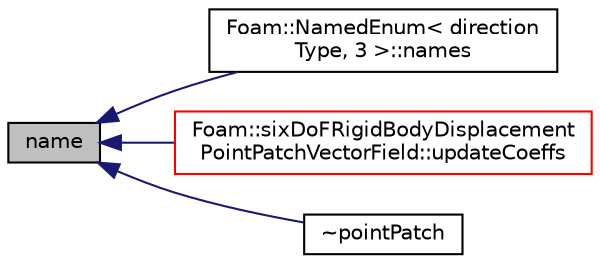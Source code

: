digraph "name"
{
  bgcolor="transparent";
  edge [fontname="Helvetica",fontsize="10",labelfontname="Helvetica",labelfontsize="10"];
  node [fontname="Helvetica",fontsize="10",shape=record];
  rankdir="LR";
  Node24 [label="name",height=0.2,width=0.4,color="black", fillcolor="grey75", style="filled", fontcolor="black"];
  Node24 -> Node25 [dir="back",color="midnightblue",fontsize="10",style="solid",fontname="Helvetica"];
  Node25 [label="Foam::NamedEnum\< direction\lType, 3 \>::names",height=0.2,width=0.4,color="black",URL="$a27113.html#a7350da3a0edd92cd11e6c479c9967dc8"];
  Node24 -> Node26 [dir="back",color="midnightblue",fontsize="10",style="solid",fontname="Helvetica"];
  Node26 [label="Foam::sixDoFRigidBodyDisplacement\lPointPatchVectorField::updateCoeffs",height=0.2,width=0.4,color="red",URL="$a30745.html#a7e24eafac629d3733181cd942d4c902f",tooltip="Update the coefficients associated with the patch field. "];
  Node24 -> Node28 [dir="back",color="midnightblue",fontsize="10",style="solid",fontname="Helvetica"];
  Node28 [label="~pointPatch",height=0.2,width=0.4,color="black",URL="$a28477.html#a1c6b7b7d3721f839a48fb62099a914ed",tooltip="Destructor. "];
}
